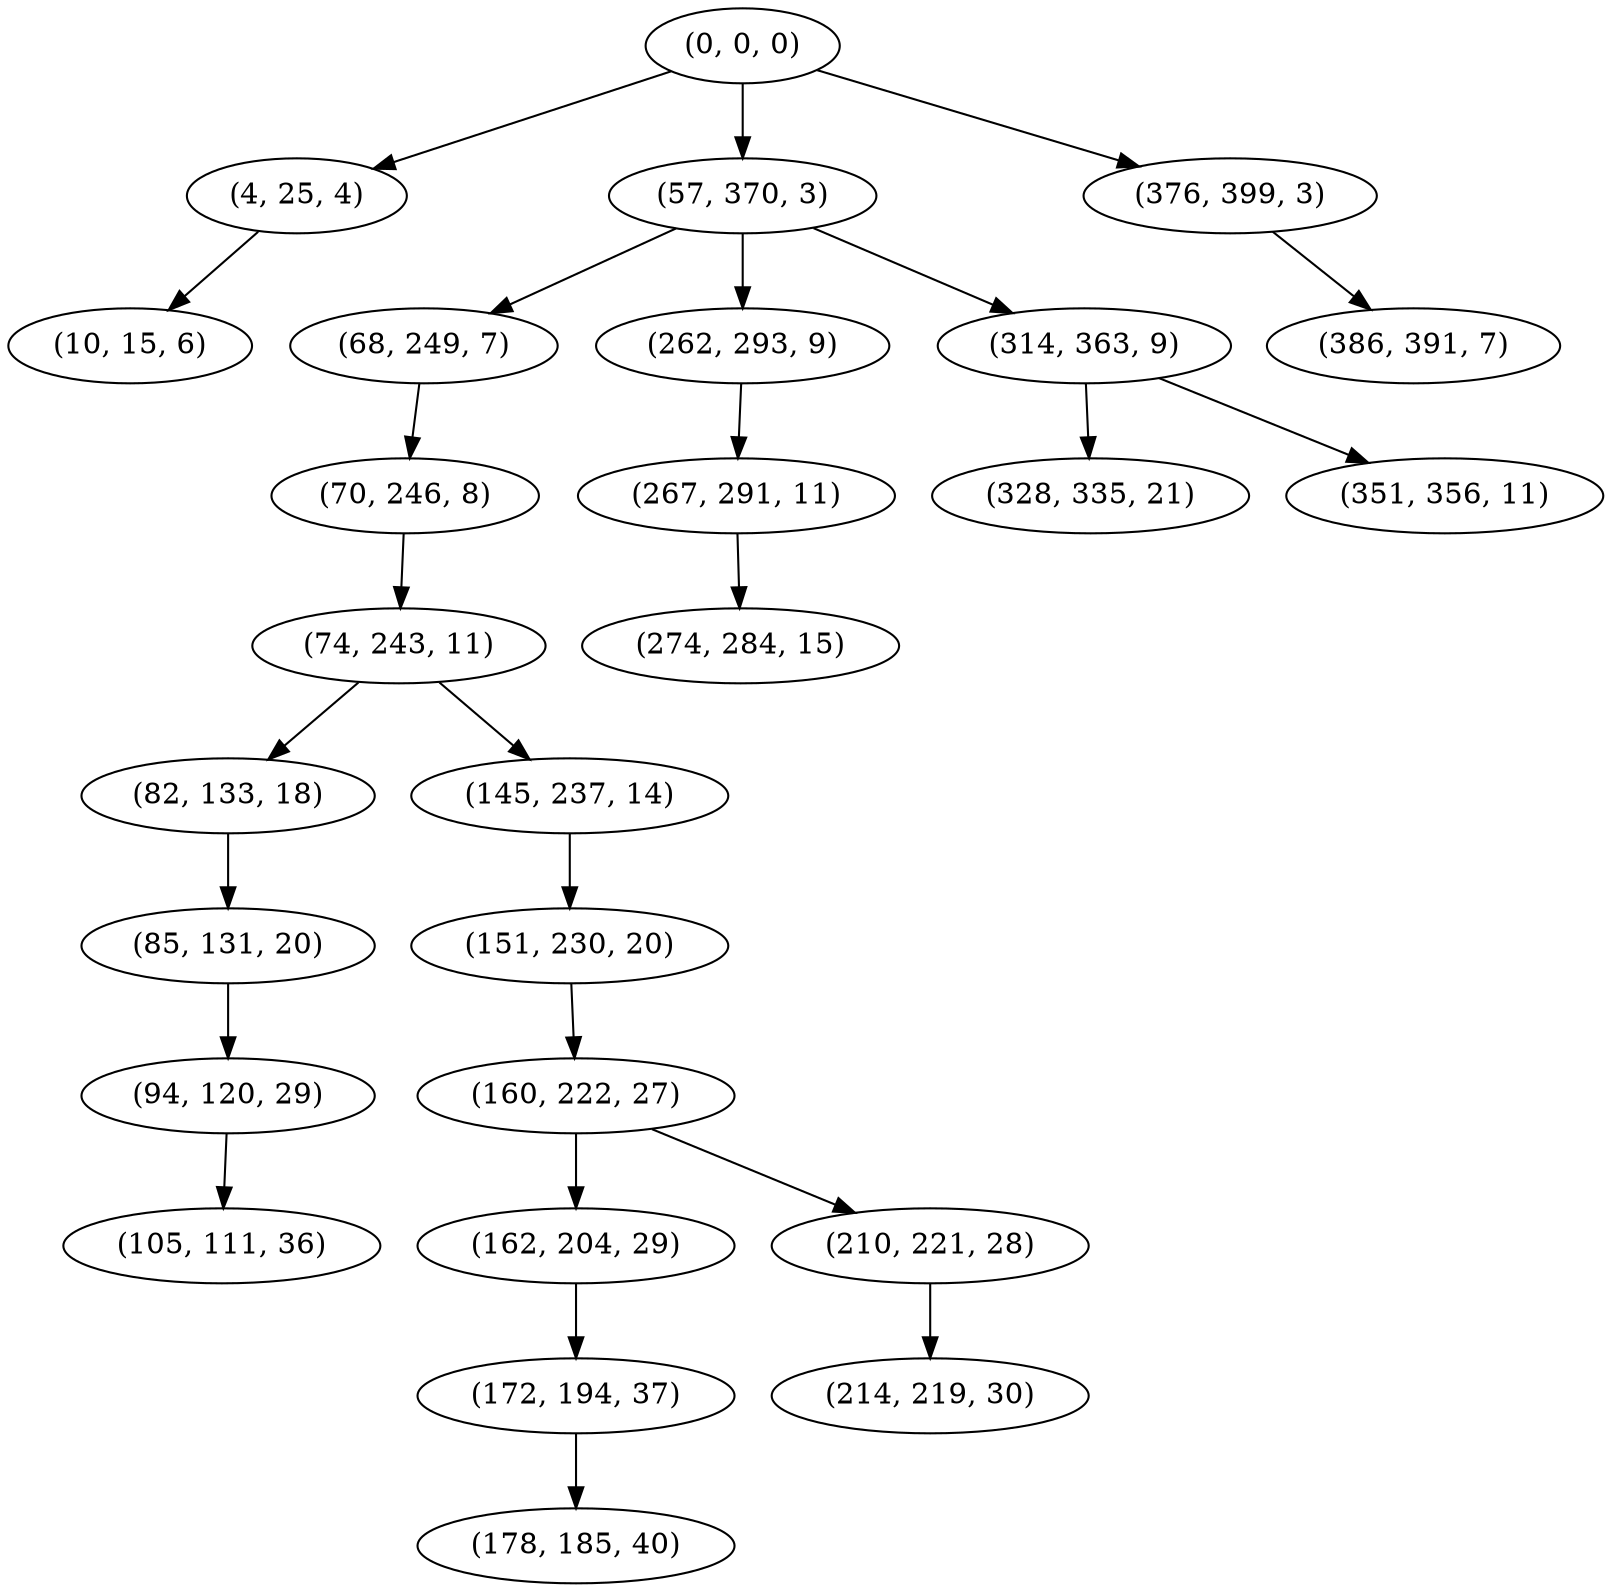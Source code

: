 digraph tree {
    "(0, 0, 0)";
    "(4, 25, 4)";
    "(10, 15, 6)";
    "(57, 370, 3)";
    "(68, 249, 7)";
    "(70, 246, 8)";
    "(74, 243, 11)";
    "(82, 133, 18)";
    "(85, 131, 20)";
    "(94, 120, 29)";
    "(105, 111, 36)";
    "(145, 237, 14)";
    "(151, 230, 20)";
    "(160, 222, 27)";
    "(162, 204, 29)";
    "(172, 194, 37)";
    "(178, 185, 40)";
    "(210, 221, 28)";
    "(214, 219, 30)";
    "(262, 293, 9)";
    "(267, 291, 11)";
    "(274, 284, 15)";
    "(314, 363, 9)";
    "(328, 335, 21)";
    "(351, 356, 11)";
    "(376, 399, 3)";
    "(386, 391, 7)";
    "(0, 0, 0)" -> "(4, 25, 4)";
    "(0, 0, 0)" -> "(57, 370, 3)";
    "(0, 0, 0)" -> "(376, 399, 3)";
    "(4, 25, 4)" -> "(10, 15, 6)";
    "(57, 370, 3)" -> "(68, 249, 7)";
    "(57, 370, 3)" -> "(262, 293, 9)";
    "(57, 370, 3)" -> "(314, 363, 9)";
    "(68, 249, 7)" -> "(70, 246, 8)";
    "(70, 246, 8)" -> "(74, 243, 11)";
    "(74, 243, 11)" -> "(82, 133, 18)";
    "(74, 243, 11)" -> "(145, 237, 14)";
    "(82, 133, 18)" -> "(85, 131, 20)";
    "(85, 131, 20)" -> "(94, 120, 29)";
    "(94, 120, 29)" -> "(105, 111, 36)";
    "(145, 237, 14)" -> "(151, 230, 20)";
    "(151, 230, 20)" -> "(160, 222, 27)";
    "(160, 222, 27)" -> "(162, 204, 29)";
    "(160, 222, 27)" -> "(210, 221, 28)";
    "(162, 204, 29)" -> "(172, 194, 37)";
    "(172, 194, 37)" -> "(178, 185, 40)";
    "(210, 221, 28)" -> "(214, 219, 30)";
    "(262, 293, 9)" -> "(267, 291, 11)";
    "(267, 291, 11)" -> "(274, 284, 15)";
    "(314, 363, 9)" -> "(328, 335, 21)";
    "(314, 363, 9)" -> "(351, 356, 11)";
    "(376, 399, 3)" -> "(386, 391, 7)";
}
